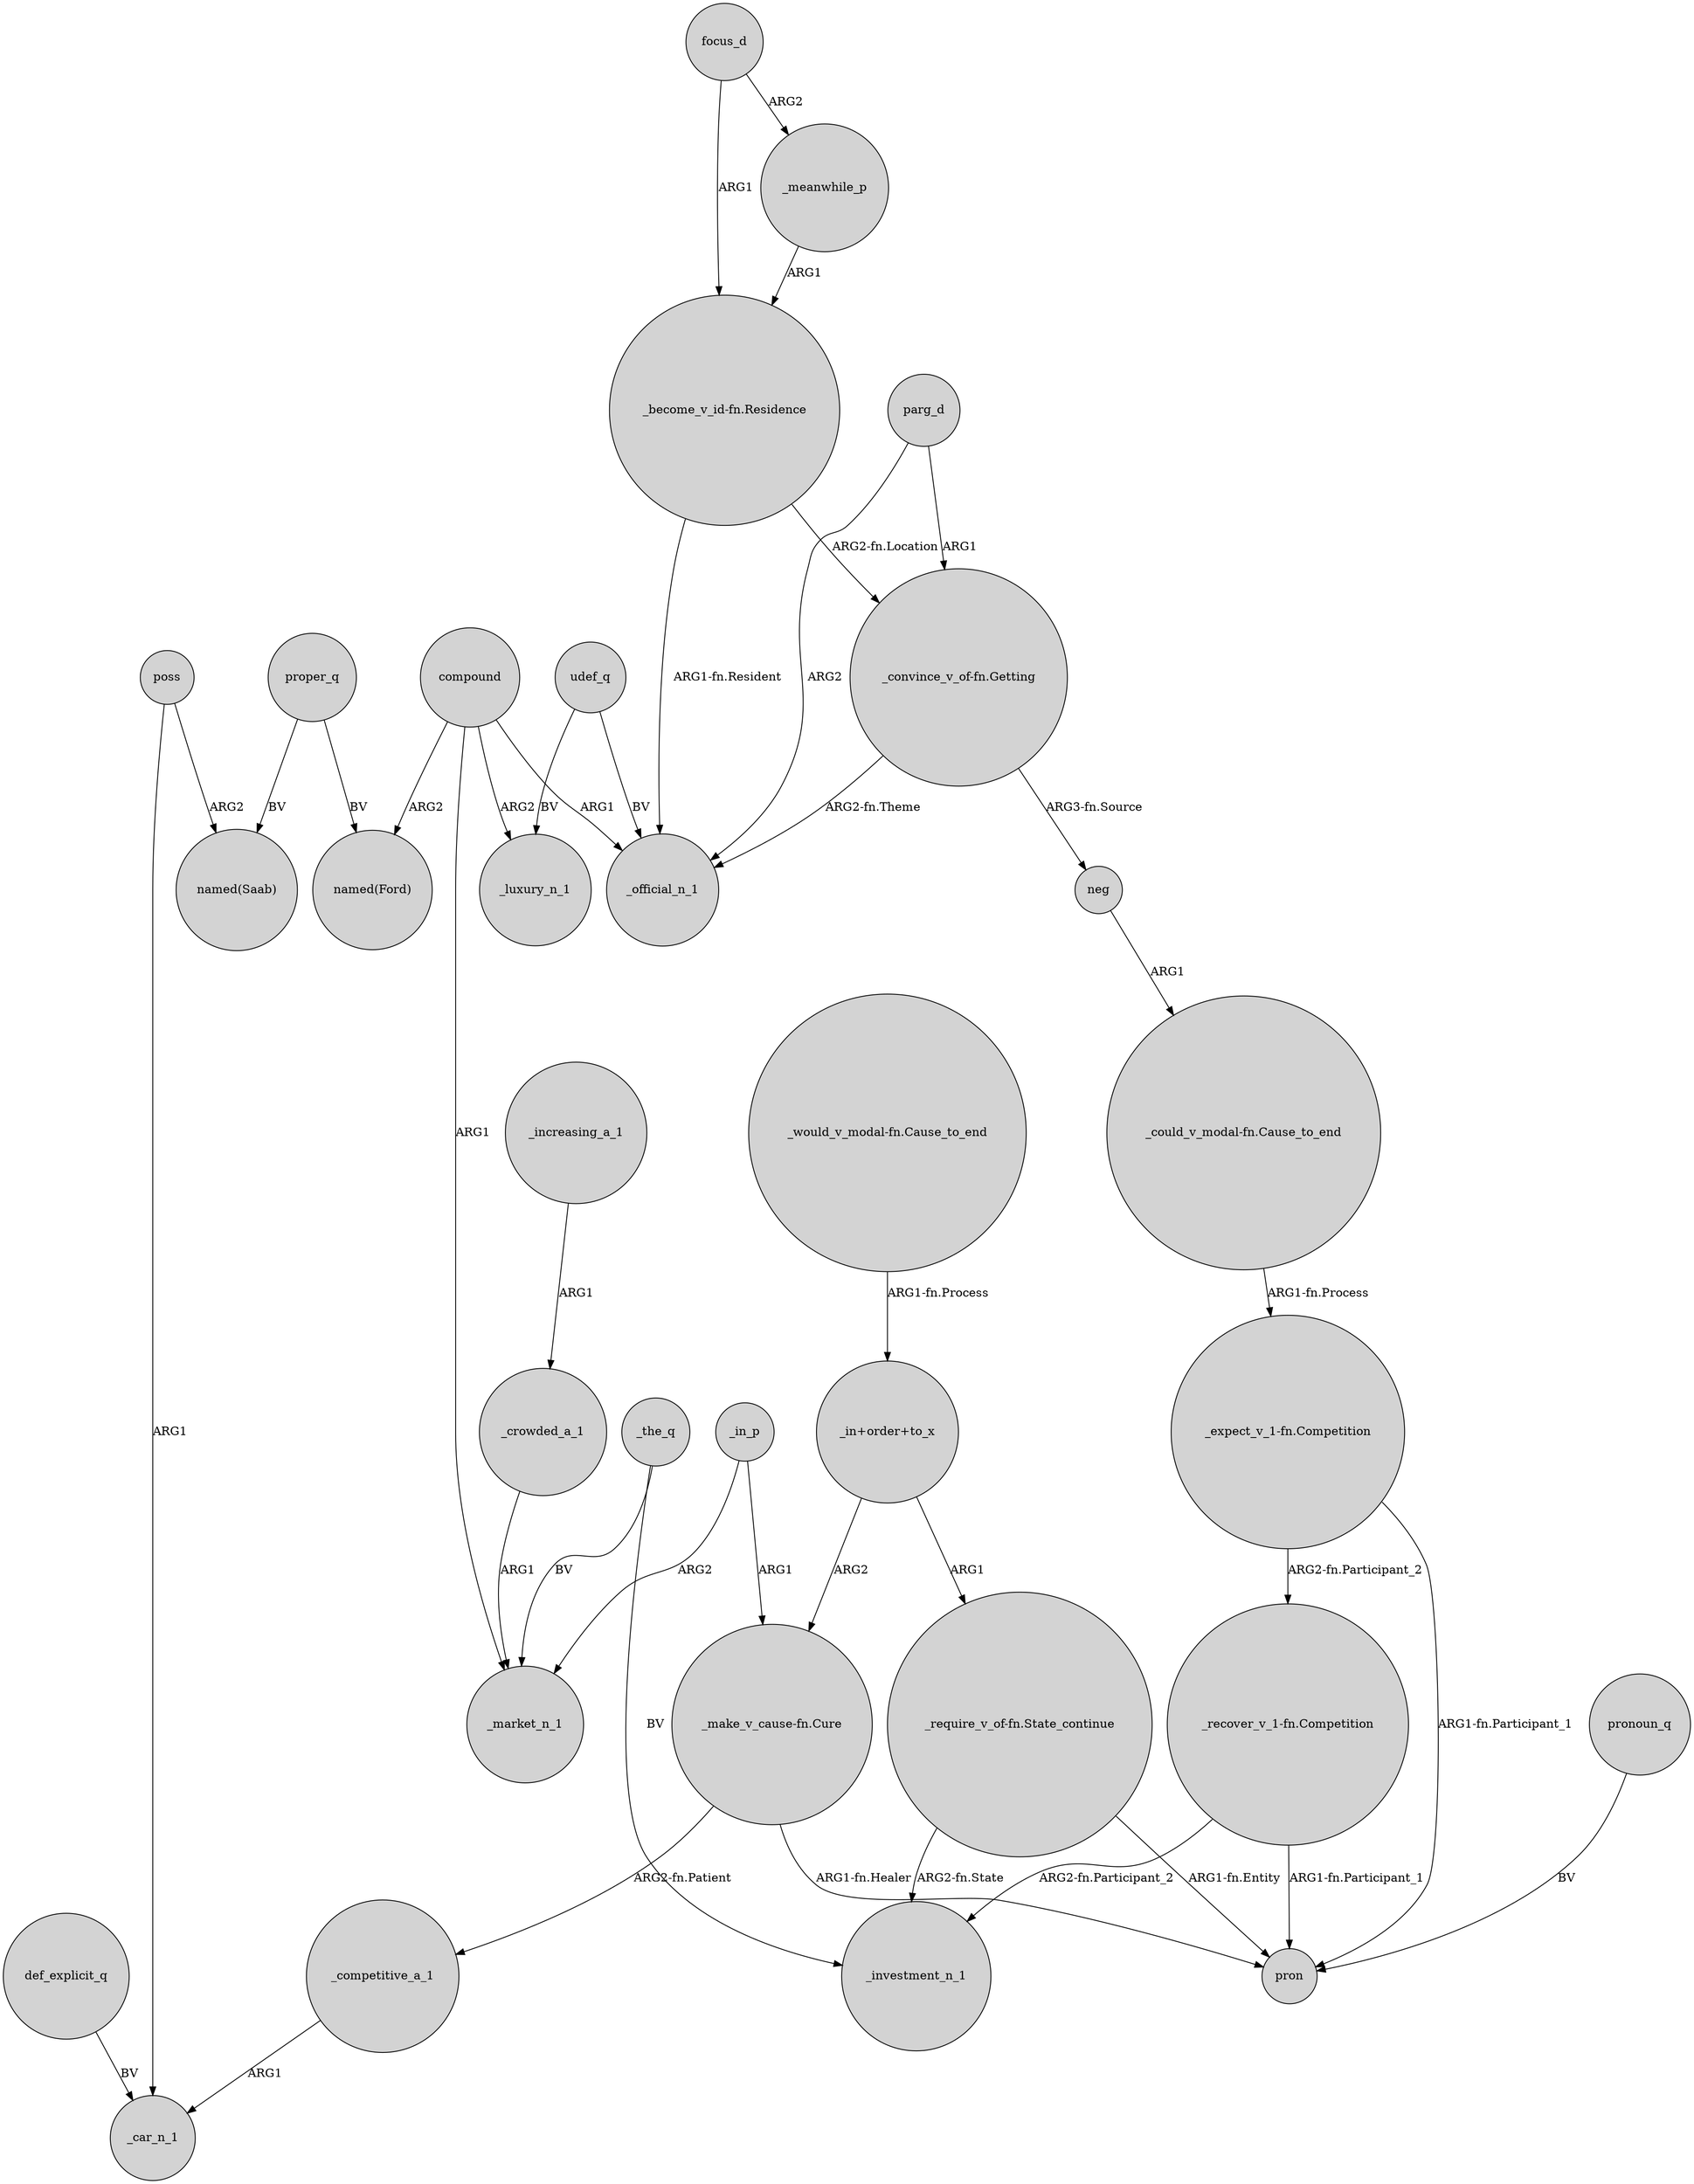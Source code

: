 digraph {
	node [shape=circle style=filled]
	def_explicit_q -> _car_n_1 [label=BV]
	_competitive_a_1 -> _car_n_1 [label=ARG1]
	_crowded_a_1 -> _market_n_1 [label=ARG1]
	"_convince_v_of-fn.Getting" -> neg [label="ARG3-fn.Source"]
	focus_d -> "_become_v_id-fn.Residence" [label=ARG1]
	proper_q -> "named(Ford)" [label=BV]
	compound -> _luxury_n_1 [label=ARG2]
	"_become_v_id-fn.Residence" -> _official_n_1 [label="ARG1-fn.Resident"]
	"_in+order+to_x" -> "_make_v_cause-fn.Cure" [label=ARG2]
	udef_q -> _luxury_n_1 [label=BV]
	compound -> "named(Ford)" [label=ARG2]
	_the_q -> _investment_n_1 [label=BV]
	"_recover_v_1-fn.Competition" -> pron [label="ARG1-fn.Participant_1"]
	_in_p -> "_make_v_cause-fn.Cure" [label=ARG1]
	_the_q -> _market_n_1 [label=BV]
	"_expect_v_1-fn.Competition" -> "_recover_v_1-fn.Competition" [label="ARG2-fn.Participant_2"]
	pronoun_q -> pron [label=BV]
	"_in+order+to_x" -> "_require_v_of-fn.State_continue" [label=ARG1]
	"_expect_v_1-fn.Competition" -> pron [label="ARG1-fn.Participant_1"]
	_in_p -> _market_n_1 [label=ARG2]
	"_convince_v_of-fn.Getting" -> _official_n_1 [label="ARG2-fn.Theme"]
	parg_d -> "_convince_v_of-fn.Getting" [label=ARG1]
	poss -> _car_n_1 [label=ARG1]
	"_require_v_of-fn.State_continue" -> pron [label="ARG1-fn.Entity"]
	neg -> "_could_v_modal-fn.Cause_to_end" [label=ARG1]
	parg_d -> _official_n_1 [label=ARG2]
	"_become_v_id-fn.Residence" -> "_convince_v_of-fn.Getting" [label="ARG2-fn.Location"]
	_meanwhile_p -> "_become_v_id-fn.Residence" [label=ARG1]
	focus_d -> _meanwhile_p [label=ARG2]
	proper_q -> "named(Saab)" [label=BV]
	"_require_v_of-fn.State_continue" -> _investment_n_1 [label="ARG2-fn.State"]
	"_could_v_modal-fn.Cause_to_end" -> "_expect_v_1-fn.Competition" [label="ARG1-fn.Process"]
	compound -> _official_n_1 [label=ARG1]
	"_recover_v_1-fn.Competition" -> _investment_n_1 [label="ARG2-fn.Participant_2"]
	"_would_v_modal-fn.Cause_to_end" -> "_in+order+to_x" [label="ARG1-fn.Process"]
	udef_q -> _official_n_1 [label=BV]
	"_make_v_cause-fn.Cure" -> _competitive_a_1 [label="ARG2-fn.Patient"]
	_increasing_a_1 -> _crowded_a_1 [label=ARG1]
	"_make_v_cause-fn.Cure" -> pron [label="ARG1-fn.Healer"]
	compound -> _market_n_1 [label=ARG1]
	poss -> "named(Saab)" [label=ARG2]
}
